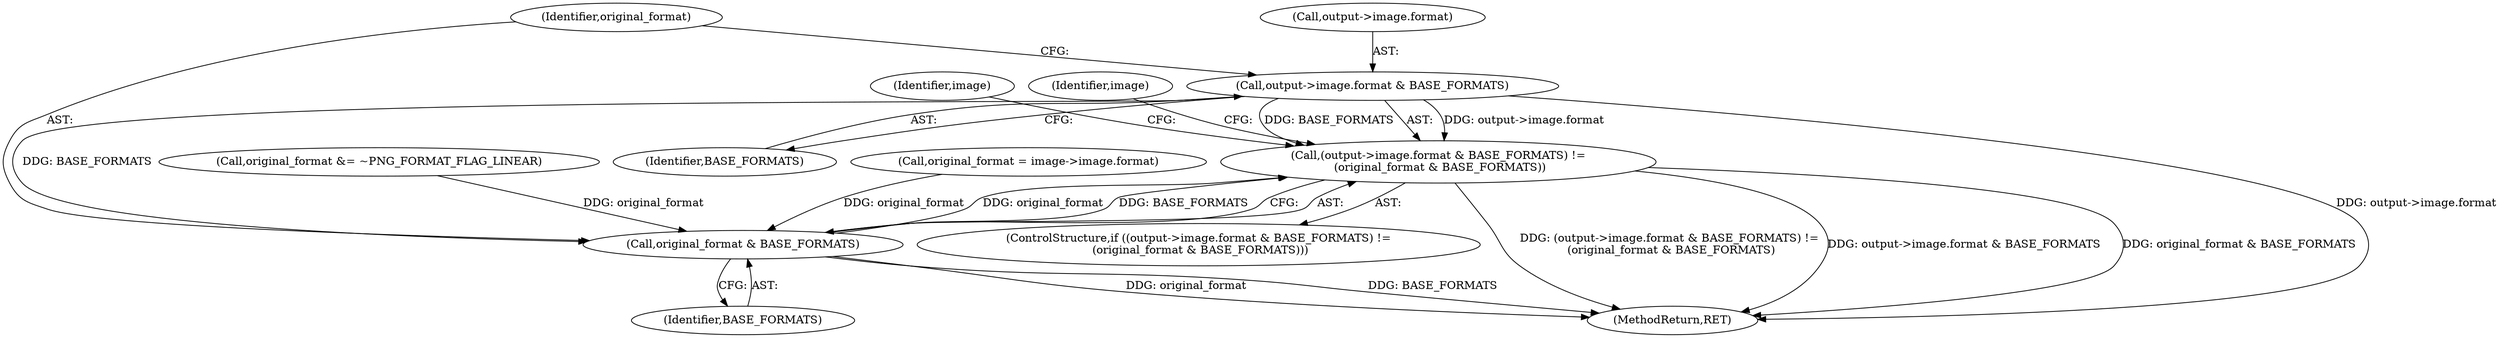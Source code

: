 digraph "0_Android_9d4853418ab2f754c2b63e091c29c5529b8b86ca_31@pointer" {
"1000305" [label="(Call,output->image.format & BASE_FORMATS)"];
"1000304" [label="(Call,(output->image.format & BASE_FORMATS) !=\n (original_format & BASE_FORMATS))"];
"1000312" [label="(Call,original_format & BASE_FORMATS)"];
"1000312" [label="(Call,original_format & BASE_FORMATS)"];
"1000313" [label="(Identifier,original_format)"];
"1000340" [label="(MethodReturn,RET)"];
"1000305" [label="(Call,output->image.format & BASE_FORMATS)"];
"1000314" [label="(Identifier,BASE_FORMATS)"];
"1000311" [label="(Identifier,BASE_FORMATS)"];
"1000304" [label="(Call,(output->image.format & BASE_FORMATS) !=\n (original_format & BASE_FORMATS))"];
"1000300" [label="(Call,original_format &= ~PNG_FORMAT_FLAG_LINEAR)"];
"1000291" [label="(Call,original_format = image->image.format)"];
"1000303" [label="(ControlStructure,if ((output->image.format & BASE_FORMATS) !=\n (original_format & BASE_FORMATS)))"];
"1000317" [label="(Identifier,image)"];
"1000306" [label="(Call,output->image.format)"];
"1000327" [label="(Identifier,image)"];
"1000305" -> "1000304"  [label="AST: "];
"1000305" -> "1000311"  [label="CFG: "];
"1000306" -> "1000305"  [label="AST: "];
"1000311" -> "1000305"  [label="AST: "];
"1000313" -> "1000305"  [label="CFG: "];
"1000305" -> "1000340"  [label="DDG: output->image.format"];
"1000305" -> "1000304"  [label="DDG: output->image.format"];
"1000305" -> "1000304"  [label="DDG: BASE_FORMATS"];
"1000305" -> "1000312"  [label="DDG: BASE_FORMATS"];
"1000304" -> "1000303"  [label="AST: "];
"1000304" -> "1000312"  [label="CFG: "];
"1000312" -> "1000304"  [label="AST: "];
"1000317" -> "1000304"  [label="CFG: "];
"1000327" -> "1000304"  [label="CFG: "];
"1000304" -> "1000340"  [label="DDG: original_format & BASE_FORMATS"];
"1000304" -> "1000340"  [label="DDG: (output->image.format & BASE_FORMATS) !=\n (original_format & BASE_FORMATS)"];
"1000304" -> "1000340"  [label="DDG: output->image.format & BASE_FORMATS"];
"1000312" -> "1000304"  [label="DDG: original_format"];
"1000312" -> "1000304"  [label="DDG: BASE_FORMATS"];
"1000312" -> "1000314"  [label="CFG: "];
"1000313" -> "1000312"  [label="AST: "];
"1000314" -> "1000312"  [label="AST: "];
"1000312" -> "1000340"  [label="DDG: original_format"];
"1000312" -> "1000340"  [label="DDG: BASE_FORMATS"];
"1000291" -> "1000312"  [label="DDG: original_format"];
"1000300" -> "1000312"  [label="DDG: original_format"];
}
